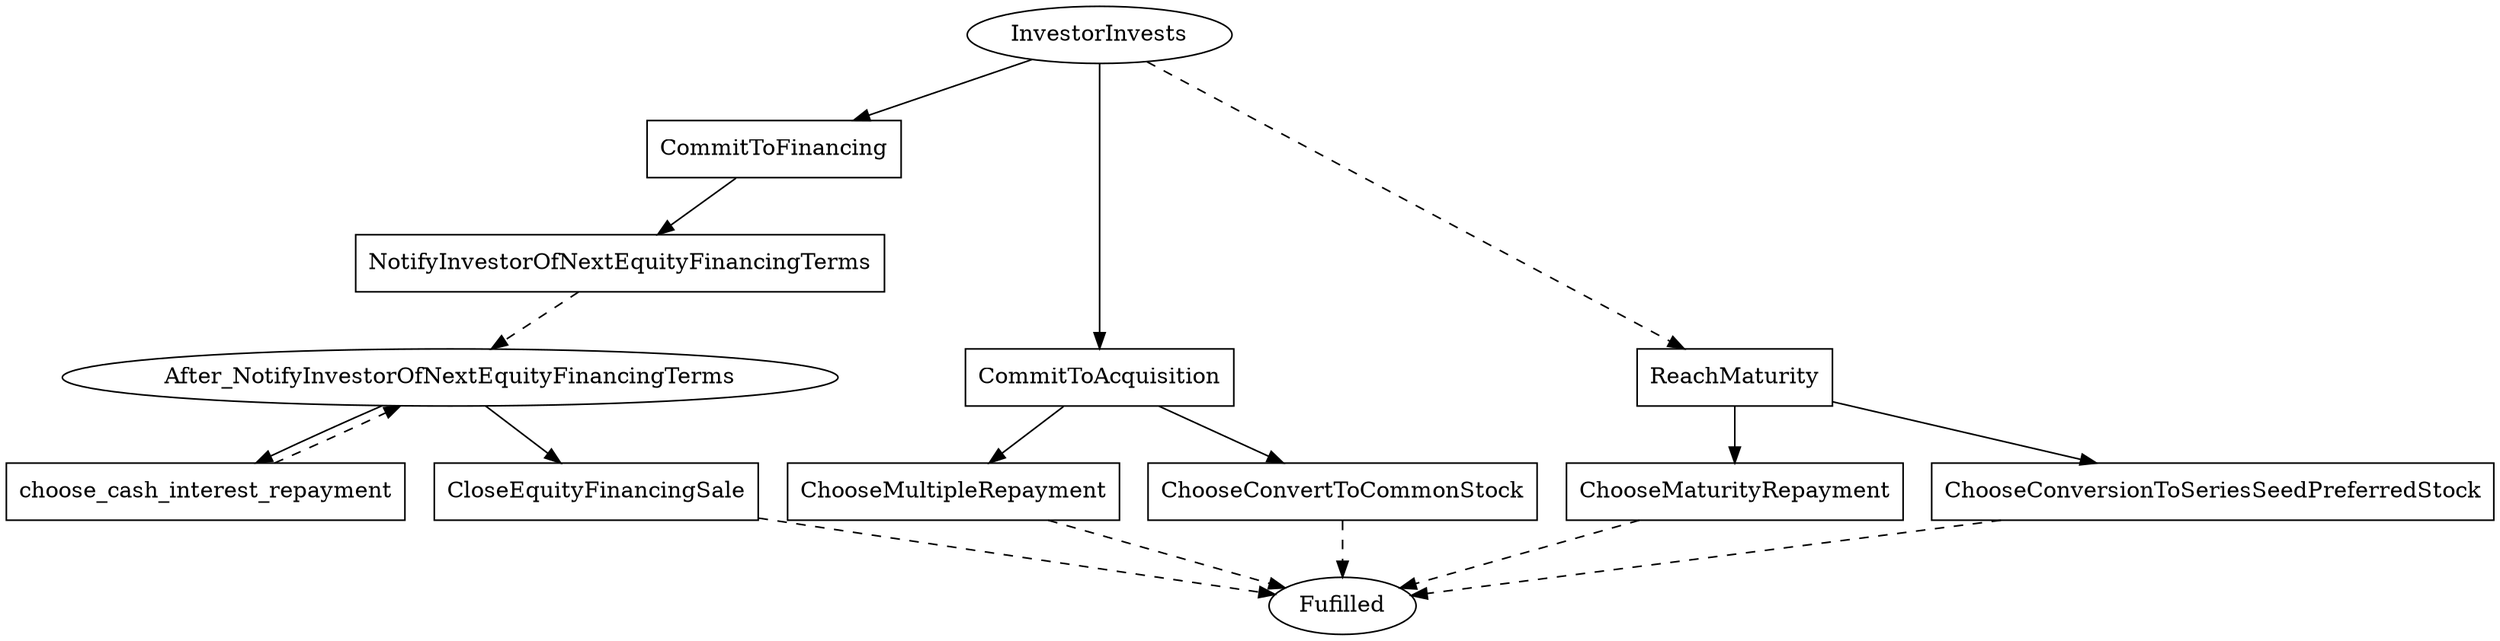 // THIS IS A GENERATED FILE. DO NOT EDIT.

digraph KISS {    
    Fulfilled[label=Fufilled];
    InvestorInvests[label=InvestorInvests];
	After_NotifyInvestorOfNextEquityFinancingTerms[label=After_NotifyInvestorOfNextEquityFinancingTerms]
    
     
    CommitToFinancing[label=CommitToFinancing,shape=box];
	NotifyInvestorOfNextEquityFinancingTerms[label=NotifyInvestorOfNextEquityFinancingTerms,shape=box];
	choose_cash_interest_repayment[label=choose_cash_interest_repayment,shape=box];
	CloseEquityFinancingSale[label=CloseEquityFinancingSale,shape=box];
	CommitToAcquisition[label=CommitToAcquisition,shape=box];
	ChooseMultipleRepayment[label=ChooseMultipleRepayment,shape=box];
	ChooseConvertToCommonStock[label=ChooseConvertToCommonStock,shape=box];
	ReachMaturity[label=ReachMaturity,shape=box];
	ChooseMaturityRepayment[label=ChooseMaturityRepayment,shape=box];
	ChooseConversionToSeriesSeedPreferredStock[label=ChooseConversionToSeriesSeedPreferredStock,shape=box]    
    
    
    
    InvestorInvests -> CommitToAcquisition;
	InvestorInvests -> CommitToFinancing;
	InvestorInvests -> ReachMaturity [style=dashed];
	CommitToFinancing -> NotifyInvestorOfNextEquityFinancingTerms;
	After_NotifyInvestorOfNextEquityFinancingTerms -> choose_cash_interest_repayment;
	After_NotifyInvestorOfNextEquityFinancingTerms -> CloseEquityFinancingSale;
	CommitToAcquisition -> ChooseMultipleRepayment;
	CommitToAcquisition -> ChooseConvertToCommonStock;
	ReachMaturity -> ChooseConversionToSeriesSeedPreferredStock;
	ReachMaturity -> ChooseMaturityRepayment
    
    NotifyInvestorOfNextEquityFinancingTerms -> After_NotifyInvestorOfNextEquityFinancingTerms [style=dashed];
	CloseEquityFinancingSale -> Fulfilled [style=dashed];
	ChooseMultipleRepayment -> Fulfilled [style=dashed];
	ChooseConvertToCommonStock -> Fulfilled [style=dashed];
	ChooseMaturityRepayment -> Fulfilled [style=dashed];
	ChooseConversionToSeriesSeedPreferredStock -> Fulfilled [style=dashed];
	     
    
    choose_cash_interest_repayment -> After_NotifyInvestorOfNextEquityFinancingTerms [style=dashed];
	   
}